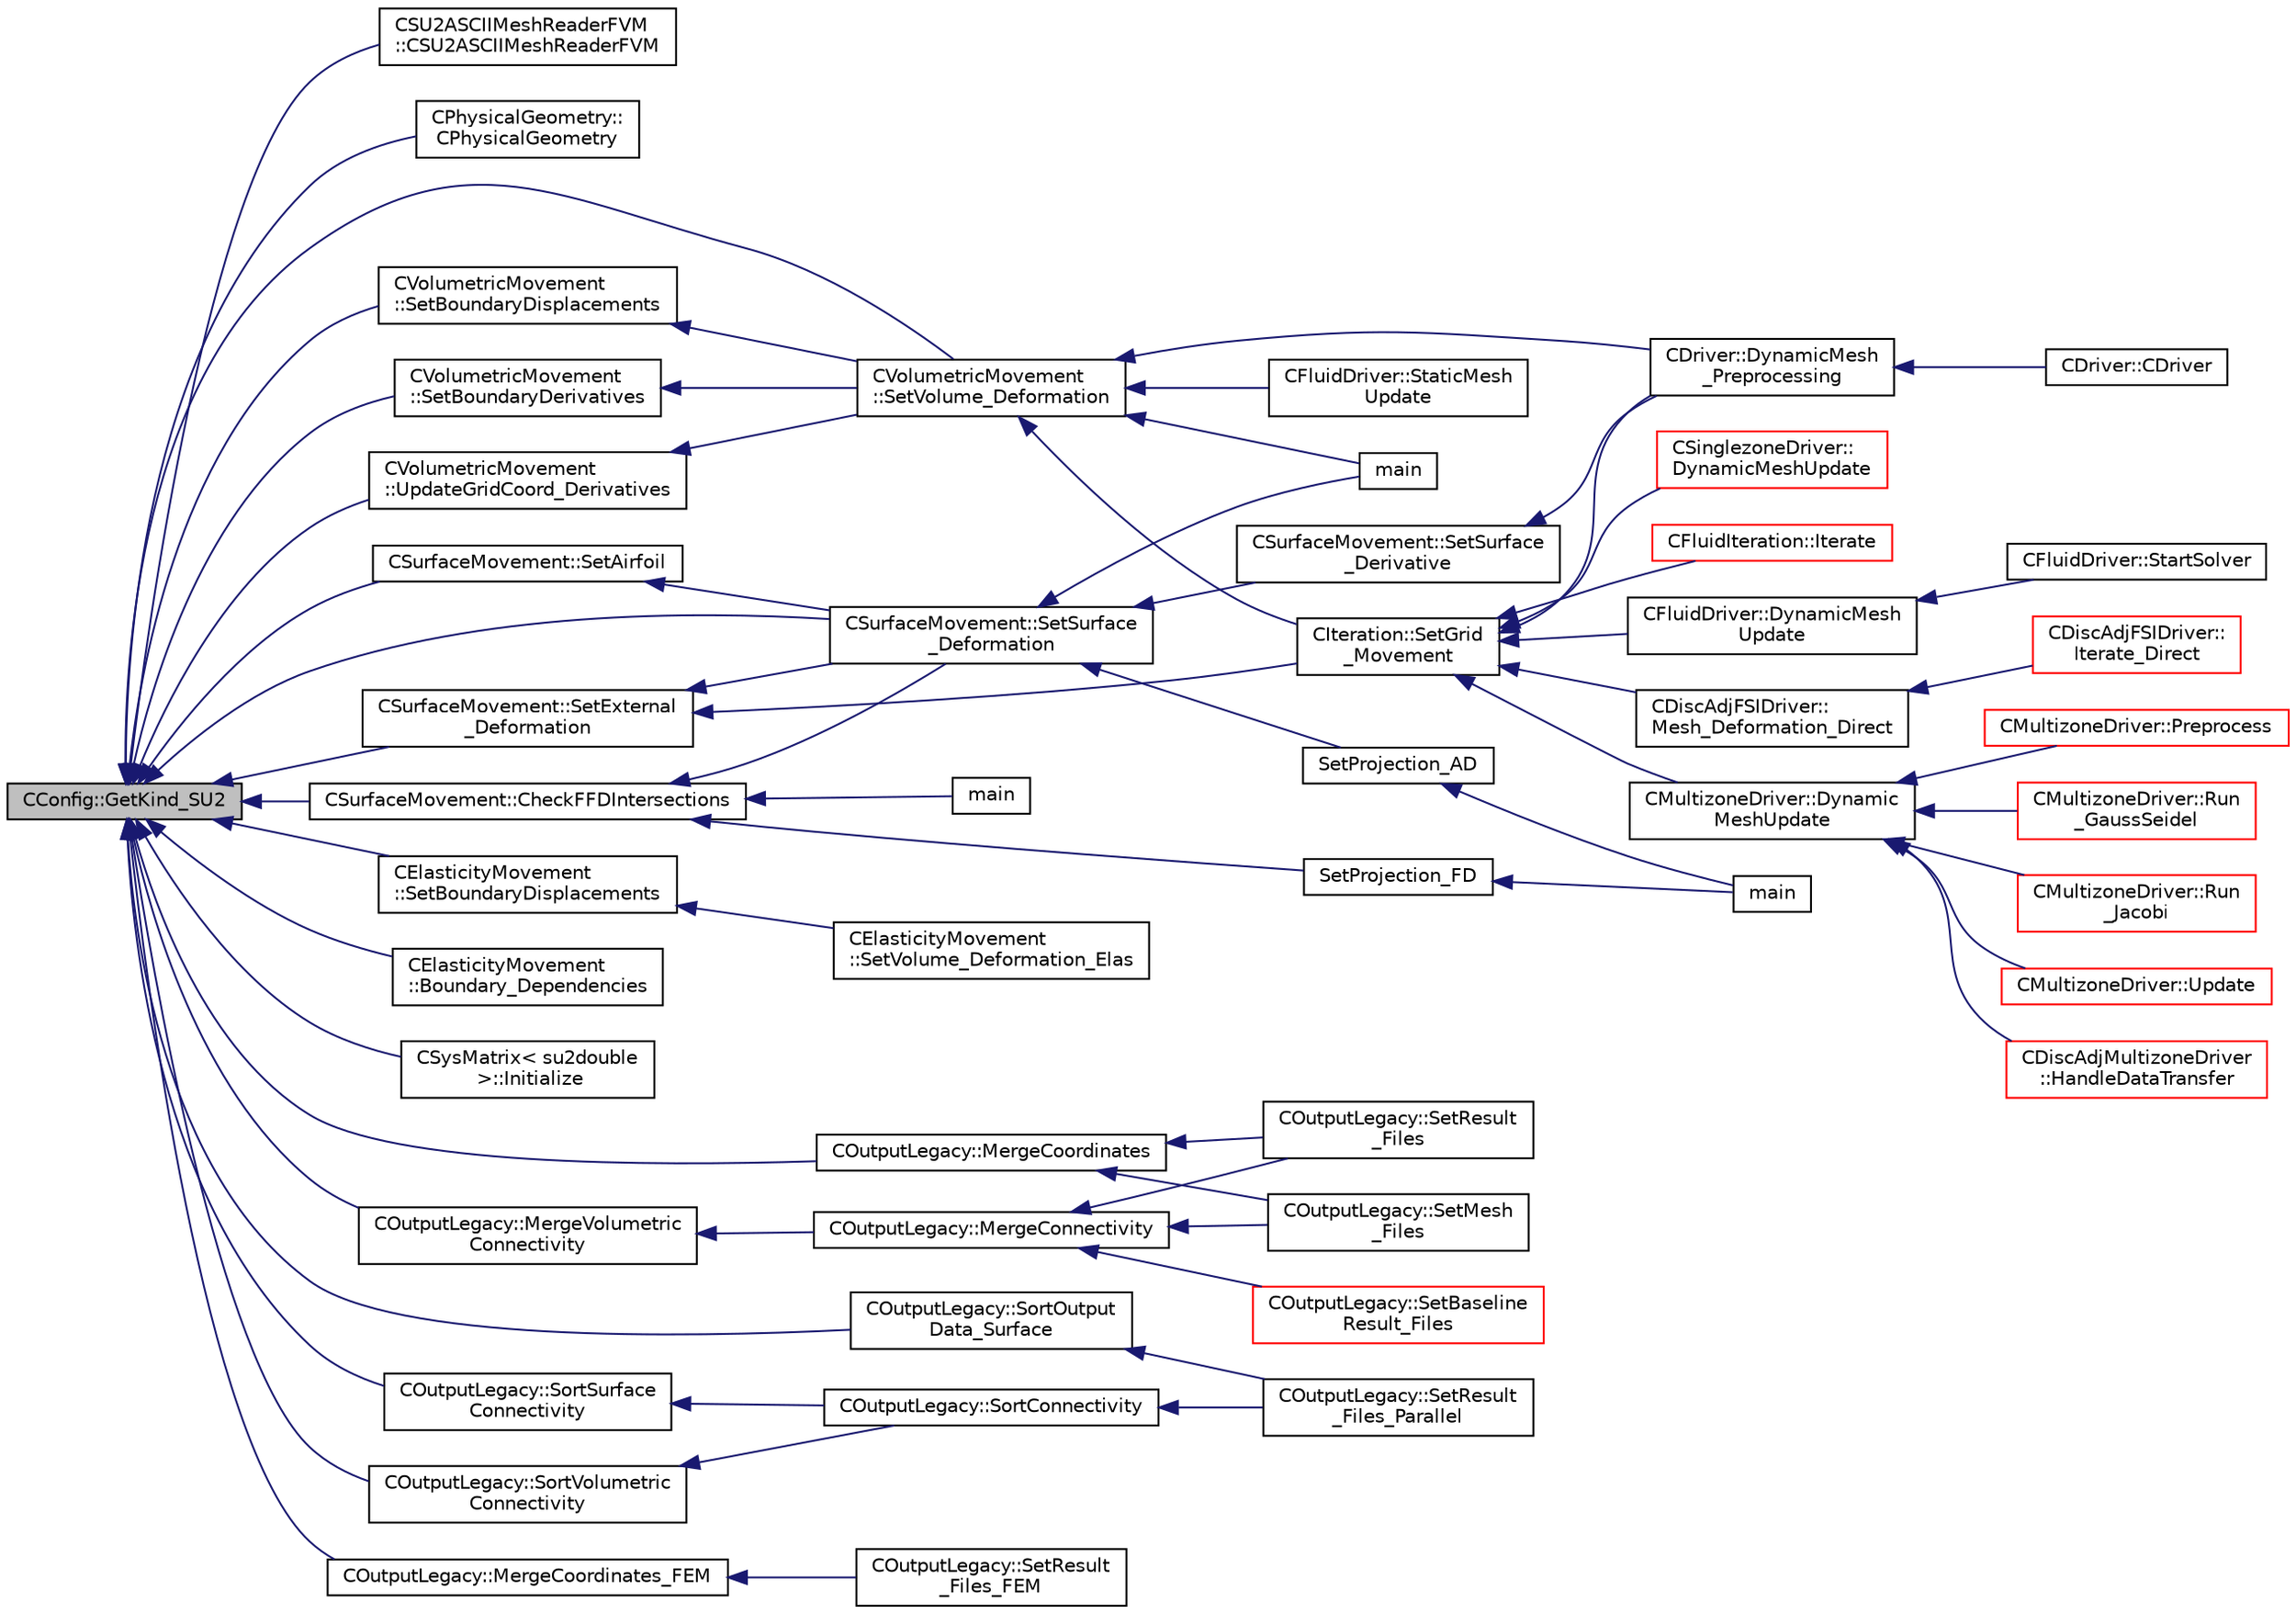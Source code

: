 digraph "CConfig::GetKind_SU2"
{
  edge [fontname="Helvetica",fontsize="10",labelfontname="Helvetica",labelfontsize="10"];
  node [fontname="Helvetica",fontsize="10",shape=record];
  rankdir="LR";
  Node5488 [label="CConfig::GetKind_SU2",height=0.2,width=0.4,color="black", fillcolor="grey75", style="filled", fontcolor="black"];
  Node5488 -> Node5489 [dir="back",color="midnightblue",fontsize="10",style="solid",fontname="Helvetica"];
  Node5489 [label="CSU2ASCIIMeshReaderFVM\l::CSU2ASCIIMeshReaderFVM",height=0.2,width=0.4,color="black", fillcolor="white", style="filled",URL="$class_c_s_u2_a_s_c_i_i_mesh_reader_f_v_m.html#ae13b34294e5cbbd0ea86ecf80a004935",tooltip="Constructor of the CSU2ASCIIMeshReaderFVM class. "];
  Node5488 -> Node5490 [dir="back",color="midnightblue",fontsize="10",style="solid",fontname="Helvetica"];
  Node5490 [label="CPhysicalGeometry::\lCPhysicalGeometry",height=0.2,width=0.4,color="black", fillcolor="white", style="filled",URL="$class_c_physical_geometry.html#a075a737b341a64de5463ddd41096692e",tooltip="Reads the geometry of the grid and adjust the boundary conditions with the configuration file..."];
  Node5488 -> Node5491 [dir="back",color="midnightblue",fontsize="10",style="solid",fontname="Helvetica"];
  Node5491 [label="CVolumetricMovement\l::SetVolume_Deformation",height=0.2,width=0.4,color="black", fillcolor="white", style="filled",URL="$class_c_volumetric_movement.html#a9120967db0448fb16cb3ddf14ce6b533",tooltip="Grid deformation using the spring analogy method. "];
  Node5491 -> Node5492 [dir="back",color="midnightblue",fontsize="10",style="solid",fontname="Helvetica"];
  Node5492 [label="CDriver::DynamicMesh\l_Preprocessing",height=0.2,width=0.4,color="black", fillcolor="white", style="filled",URL="$class_c_driver.html#af585d91d9c08dbddcc2b3e67dd5f5af9",tooltip="GridMovement_Preprocessing. "];
  Node5492 -> Node5493 [dir="back",color="midnightblue",fontsize="10",style="solid",fontname="Helvetica"];
  Node5493 [label="CDriver::CDriver",height=0.2,width=0.4,color="black", fillcolor="white", style="filled",URL="$class_c_driver.html#a3fca4a013a6efa9bbb38fe78a86b5f3d",tooltip="Constructor of the class. "];
  Node5491 -> Node5494 [dir="back",color="midnightblue",fontsize="10",style="solid",fontname="Helvetica"];
  Node5494 [label="CIteration::SetGrid\l_Movement",height=0.2,width=0.4,color="black", fillcolor="white", style="filled",URL="$class_c_iteration.html#a7b36785762f6b0c214569b185b858b6c",tooltip="Updates the positions and grid velocities for dynamic meshes between physical time steps..."];
  Node5494 -> Node5492 [dir="back",color="midnightblue",fontsize="10",style="solid",fontname="Helvetica"];
  Node5494 -> Node5495 [dir="back",color="midnightblue",fontsize="10",style="solid",fontname="Helvetica"];
  Node5495 [label="CFluidDriver::DynamicMesh\lUpdate",height=0.2,width=0.4,color="black", fillcolor="white", style="filled",URL="$class_c_fluid_driver.html#a4eee67049f34a1875a42afa470e9f828",tooltip="Perform a dynamic mesh deformation, included grid velocity computation and the update of the multigri..."];
  Node5495 -> Node5496 [dir="back",color="midnightblue",fontsize="10",style="solid",fontname="Helvetica"];
  Node5496 [label="CFluidDriver::StartSolver",height=0.2,width=0.4,color="black", fillcolor="white", style="filled",URL="$class_c_fluid_driver.html#a1c122d5a4b5f562f69a84aef2b8bd6d5",tooltip="Launch the computation for all zones and all physics. "];
  Node5494 -> Node5497 [dir="back",color="midnightblue",fontsize="10",style="solid",fontname="Helvetica"];
  Node5497 [label="CDiscAdjFSIDriver::\lMesh_Deformation_Direct",height=0.2,width=0.4,color="black", fillcolor="white", style="filled",URL="$class_c_disc_adj_f_s_i_driver.html#ad683500d6b3773af342165b1b18f5c59",tooltip="Run a direct mesh deformation. "];
  Node5497 -> Node5498 [dir="back",color="midnightblue",fontsize="10",style="solid",fontname="Helvetica"];
  Node5498 [label="CDiscAdjFSIDriver::\lIterate_Direct",height=0.2,width=0.4,color="red", fillcolor="white", style="filled",URL="$class_c_disc_adj_f_s_i_driver.html#acd9e7f14d860522e48ba2b6db34efd49",tooltip="Iterate the direct solver for recording. "];
  Node5494 -> Node5502 [dir="back",color="midnightblue",fontsize="10",style="solid",fontname="Helvetica"];
  Node5502 [label="CMultizoneDriver::Dynamic\lMeshUpdate",height=0.2,width=0.4,color="black", fillcolor="white", style="filled",URL="$class_c_multizone_driver.html#ad28a95a48e9750237a5e2b1bf2c4aac9",tooltip="Perform a dynamic mesh deformation, included grid velocity computation and the update of the multigri..."];
  Node5502 -> Node5503 [dir="back",color="midnightblue",fontsize="10",style="solid",fontname="Helvetica"];
  Node5503 [label="CDiscAdjMultizoneDriver\l::HandleDataTransfer",height=0.2,width=0.4,color="red", fillcolor="white", style="filled",URL="$class_c_disc_adj_multizone_driver.html#ab33de05a7a1f77dcf60014a4a35dd4f1",tooltip="Transfer data between zones and update grids when required. "];
  Node5502 -> Node5508 [dir="back",color="midnightblue",fontsize="10",style="solid",fontname="Helvetica"];
  Node5508 [label="CMultizoneDriver::Preprocess",height=0.2,width=0.4,color="red", fillcolor="white", style="filled",URL="$class_c_multizone_driver.html#a29c97f0dff69501feb7d5f8fe2670088",tooltip="Preprocess the multizone iteration. "];
  Node5502 -> Node5510 [dir="back",color="midnightblue",fontsize="10",style="solid",fontname="Helvetica"];
  Node5510 [label="CMultizoneDriver::Run\l_GaussSeidel",height=0.2,width=0.4,color="red", fillcolor="white", style="filled",URL="$class_c_multizone_driver.html#a8036223cdbe0c0d4552f17f6bad9189b",tooltip="Run a Block Gauss-Seidel iteration in all physical zones. "];
  Node5502 -> Node5511 [dir="back",color="midnightblue",fontsize="10",style="solid",fontname="Helvetica"];
  Node5511 [label="CMultizoneDriver::Run\l_Jacobi",height=0.2,width=0.4,color="red", fillcolor="white", style="filled",URL="$class_c_multizone_driver.html#a1bf2824daac5a10e8fb7387676eee338",tooltip="Run a Block-Jacobi iteration in all physical zones. "];
  Node5502 -> Node5512 [dir="back",color="midnightblue",fontsize="10",style="solid",fontname="Helvetica"];
  Node5512 [label="CMultizoneDriver::Update",height=0.2,width=0.4,color="red", fillcolor="white", style="filled",URL="$class_c_multizone_driver.html#ac5d960382730c14b035965906cf02cb6",tooltip="Update the dual-time solution within multiple zones. "];
  Node5494 -> Node5513 [dir="back",color="midnightblue",fontsize="10",style="solid",fontname="Helvetica"];
  Node5513 [label="CSinglezoneDriver::\lDynamicMeshUpdate",height=0.2,width=0.4,color="red", fillcolor="white", style="filled",URL="$class_c_singlezone_driver.html#a8cf4c7786b495d459818b656a7f6a357",tooltip="Perform a dynamic mesh deformation, included grid velocity computation and the update of the multigri..."];
  Node5494 -> Node5516 [dir="back",color="midnightblue",fontsize="10",style="solid",fontname="Helvetica"];
  Node5516 [label="CFluidIteration::Iterate",height=0.2,width=0.4,color="red", fillcolor="white", style="filled",URL="$class_c_fluid_iteration.html#ab1379b4cba3d8c893395123fb6030986",tooltip="Perform a single iteration of the fluid system. "];
  Node5491 -> Node5518 [dir="back",color="midnightblue",fontsize="10",style="solid",fontname="Helvetica"];
  Node5518 [label="CFluidDriver::StaticMesh\lUpdate",height=0.2,width=0.4,color="black", fillcolor="white", style="filled",URL="$class_c_fluid_driver.html#a6771333285f189b2f979478dee64d897",tooltip="Perform a static mesh deformation, without considering grid velocity (multiple zone). "];
  Node5491 -> Node5519 [dir="back",color="midnightblue",fontsize="10",style="solid",fontname="Helvetica"];
  Node5519 [label="main",height=0.2,width=0.4,color="black", fillcolor="white", style="filled",URL="$_s_u2___d_e_f_8cpp.html#a0ddf1224851353fc92bfbff6f499fa97"];
  Node5488 -> Node5520 [dir="back",color="midnightblue",fontsize="10",style="solid",fontname="Helvetica"];
  Node5520 [label="CVolumetricMovement\l::SetBoundaryDisplacements",height=0.2,width=0.4,color="black", fillcolor="white", style="filled",URL="$class_c_volumetric_movement.html#a3555067b3e76a3d6fed5d78a21a776ea",tooltip="Check the boundary vertex that are going to be moved. "];
  Node5520 -> Node5491 [dir="back",color="midnightblue",fontsize="10",style="solid",fontname="Helvetica"];
  Node5488 -> Node5521 [dir="back",color="midnightblue",fontsize="10",style="solid",fontname="Helvetica"];
  Node5521 [label="CVolumetricMovement\l::SetBoundaryDerivatives",height=0.2,width=0.4,color="black", fillcolor="white", style="filled",URL="$class_c_volumetric_movement.html#af980705cb8f02b39ded42f8fa5bd1c2a",tooltip="Set the derivatives of the boundary nodes. "];
  Node5521 -> Node5491 [dir="back",color="midnightblue",fontsize="10",style="solid",fontname="Helvetica"];
  Node5488 -> Node5522 [dir="back",color="midnightblue",fontsize="10",style="solid",fontname="Helvetica"];
  Node5522 [label="CVolumetricMovement\l::UpdateGridCoord_Derivatives",height=0.2,width=0.4,color="black", fillcolor="white", style="filled",URL="$class_c_volumetric_movement.html#a845d08f2349381a6c7b849011e638304",tooltip="Update the derivatives of the coordinates after the grid movement. "];
  Node5522 -> Node5491 [dir="back",color="midnightblue",fontsize="10",style="solid",fontname="Helvetica"];
  Node5488 -> Node5523 [dir="back",color="midnightblue",fontsize="10",style="solid",fontname="Helvetica"];
  Node5523 [label="CSurfaceMovement::SetSurface\l_Deformation",height=0.2,width=0.4,color="black", fillcolor="white", style="filled",URL="$class_c_surface_movement.html#a23bec9fbe1bcd7f6117100de93381ac3",tooltip="Set the surface/boundary deformation. "];
  Node5523 -> Node5524 [dir="back",color="midnightblue",fontsize="10",style="solid",fontname="Helvetica"];
  Node5524 [label="CSurfaceMovement::SetSurface\l_Derivative",height=0.2,width=0.4,color="black", fillcolor="white", style="filled",URL="$class_c_surface_movement.html#af6aac73d04565bf6e9b81305b66e97e7",tooltip="Set derivatives of the surface/boundary deformation. "];
  Node5524 -> Node5492 [dir="back",color="midnightblue",fontsize="10",style="solid",fontname="Helvetica"];
  Node5523 -> Node5519 [dir="back",color="midnightblue",fontsize="10",style="solid",fontname="Helvetica"];
  Node5523 -> Node5525 [dir="back",color="midnightblue",fontsize="10",style="solid",fontname="Helvetica"];
  Node5525 [label="SetProjection_AD",height=0.2,width=0.4,color="black", fillcolor="white", style="filled",URL="$_s_u2___d_o_t_8cpp.html#a3fceed882e8eb3d6796c8e8396af7d87",tooltip="Projection of the surface sensitivity using algorithmic differentiation (AD). "];
  Node5525 -> Node5526 [dir="back",color="midnightblue",fontsize="10",style="solid",fontname="Helvetica"];
  Node5526 [label="main",height=0.2,width=0.4,color="black", fillcolor="white", style="filled",URL="$_s_u2___d_o_t_8cpp.html#a0ddf1224851353fc92bfbff6f499fa97"];
  Node5488 -> Node5527 [dir="back",color="midnightblue",fontsize="10",style="solid",fontname="Helvetica"];
  Node5527 [label="CSurfaceMovement::CheckFFDIntersections",height=0.2,width=0.4,color="black", fillcolor="white", style="filled",URL="$class_c_surface_movement.html#a55d4d6d2c26f414b4c21e915062684f4",tooltip="Check the intersections of the FFD with the surface. "];
  Node5527 -> Node5523 [dir="back",color="midnightblue",fontsize="10",style="solid",fontname="Helvetica"];
  Node5527 -> Node5528 [dir="back",color="midnightblue",fontsize="10",style="solid",fontname="Helvetica"];
  Node5528 [label="SetProjection_FD",height=0.2,width=0.4,color="black", fillcolor="white", style="filled",URL="$_s_u2___d_o_t_8cpp.html#a5c5163a755085e03f1dfa23aeb7e21f2",tooltip="Projection of the surface sensitivity using finite differences (FD). "];
  Node5528 -> Node5526 [dir="back",color="midnightblue",fontsize="10",style="solid",fontname="Helvetica"];
  Node5527 -> Node5529 [dir="back",color="midnightblue",fontsize="10",style="solid",fontname="Helvetica"];
  Node5529 [label="main",height=0.2,width=0.4,color="black", fillcolor="white", style="filled",URL="$_s_u2___g_e_o_8cpp.html#a0ddf1224851353fc92bfbff6f499fa97"];
  Node5488 -> Node5530 [dir="back",color="midnightblue",fontsize="10",style="solid",fontname="Helvetica"];
  Node5530 [label="CSurfaceMovement::SetExternal\l_Deformation",height=0.2,width=0.4,color="black", fillcolor="white", style="filled",URL="$class_c_surface_movement.html#a575ff545fe6de6e84fb8fed8e1615edb",tooltip="Set any surface deformationsbased on an input file. "];
  Node5530 -> Node5523 [dir="back",color="midnightblue",fontsize="10",style="solid",fontname="Helvetica"];
  Node5530 -> Node5494 [dir="back",color="midnightblue",fontsize="10",style="solid",fontname="Helvetica"];
  Node5488 -> Node5531 [dir="back",color="midnightblue",fontsize="10",style="solid",fontname="Helvetica"];
  Node5531 [label="CSurfaceMovement::SetAirfoil",height=0.2,width=0.4,color="black", fillcolor="white", style="filled",URL="$class_c_surface_movement.html#ab3e74df0fa9be4637a38b7391b6a0278",tooltip="Set a obstacle in a channel. "];
  Node5531 -> Node5523 [dir="back",color="midnightblue",fontsize="10",style="solid",fontname="Helvetica"];
  Node5488 -> Node5532 [dir="back",color="midnightblue",fontsize="10",style="solid",fontname="Helvetica"];
  Node5532 [label="CElasticityMovement\l::SetBoundaryDisplacements",height=0.2,width=0.4,color="black", fillcolor="white", style="filled",URL="$class_c_elasticity_movement.html#a3029292283da23e9af447e4dfc8c8717",tooltip="Check the boundary vertex that are going to be moved. "];
  Node5532 -> Node5533 [dir="back",color="midnightblue",fontsize="10",style="solid",fontname="Helvetica"];
  Node5533 [label="CElasticityMovement\l::SetVolume_Deformation_Elas",height=0.2,width=0.4,color="black", fillcolor="white", style="filled",URL="$class_c_elasticity_movement.html#a214b75ab52f6238cf321ec5834289b8e",tooltip="Grid deformation using the linear elasticity equations. "];
  Node5488 -> Node5534 [dir="back",color="midnightblue",fontsize="10",style="solid",fontname="Helvetica"];
  Node5534 [label="CElasticityMovement\l::Boundary_Dependencies",height=0.2,width=0.4,color="black", fillcolor="white", style="filled",URL="$class_c_elasticity_movement.html#a5e3d4d9850a2765b90d82a08610a8b2b",tooltip="Set the boundary displacements in the mesh side of the problem. "];
  Node5488 -> Node5535 [dir="back",color="midnightblue",fontsize="10",style="solid",fontname="Helvetica"];
  Node5535 [label="CSysMatrix\< su2double\l \>::Initialize",height=0.2,width=0.4,color="black", fillcolor="white", style="filled",URL="$class_c_sys_matrix.html#a26223555fd7147cfd6309a8030d40209",tooltip="Initializes sparse matrix system. "];
  Node5488 -> Node5536 [dir="back",color="midnightblue",fontsize="10",style="solid",fontname="Helvetica"];
  Node5536 [label="COutputLegacy::MergeCoordinates",height=0.2,width=0.4,color="black", fillcolor="white", style="filled",URL="$class_c_output_legacy.html#a3f1c067d23f6aae689001d2417753c89",tooltip="Merge the node coordinates from all processors. "];
  Node5536 -> Node5537 [dir="back",color="midnightblue",fontsize="10",style="solid",fontname="Helvetica"];
  Node5537 [label="COutputLegacy::SetResult\l_Files",height=0.2,width=0.4,color="black", fillcolor="white", style="filled",URL="$class_c_output_legacy.html#aa817439538e8cf82f82acbfa0bf7e735",tooltip="Writes and organizes the all the output files, except the history one, for serial computations..."];
  Node5536 -> Node5538 [dir="back",color="midnightblue",fontsize="10",style="solid",fontname="Helvetica"];
  Node5538 [label="COutputLegacy::SetMesh\l_Files",height=0.2,width=0.4,color="black", fillcolor="white", style="filled",URL="$class_c_output_legacy.html#a9301e0b2ff5e38a8337127ce74c49ac8",tooltip="Writes and organizes the all the output files, except the history one, for serial computations..."];
  Node5488 -> Node5539 [dir="back",color="midnightblue",fontsize="10",style="solid",fontname="Helvetica"];
  Node5539 [label="COutputLegacy::MergeVolumetric\lConnectivity",height=0.2,width=0.4,color="black", fillcolor="white", style="filled",URL="$class_c_output_legacy.html#a39d17bdf99d1d93c84834a4f04527c84",tooltip="Merge the connectivity for a single element type from all processors. "];
  Node5539 -> Node5540 [dir="back",color="midnightblue",fontsize="10",style="solid",fontname="Helvetica"];
  Node5540 [label="COutputLegacy::MergeConnectivity",height=0.2,width=0.4,color="black", fillcolor="white", style="filled",URL="$class_c_output_legacy.html#a1fca7d82115b30a586f40c1d8bdc94d3",tooltip="Merge the geometry into a data structure used for output file writing. "];
  Node5540 -> Node5537 [dir="back",color="midnightblue",fontsize="10",style="solid",fontname="Helvetica"];
  Node5540 -> Node5541 [dir="back",color="midnightblue",fontsize="10",style="solid",fontname="Helvetica"];
  Node5541 [label="COutputLegacy::SetBaseline\lResult_Files",height=0.2,width=0.4,color="red", fillcolor="white", style="filled",URL="$class_c_output_legacy.html#aa494f988736bb5a657fcaf9b8e0c2e85",tooltip="Writes and organizes the all the output files, except the history one, for serial computations..."];
  Node5540 -> Node5538 [dir="back",color="midnightblue",fontsize="10",style="solid",fontname="Helvetica"];
  Node5488 -> Node5543 [dir="back",color="midnightblue",fontsize="10",style="solid",fontname="Helvetica"];
  Node5543 [label="COutputLegacy::SortVolumetric\lConnectivity",height=0.2,width=0.4,color="black", fillcolor="white", style="filled",URL="$class_c_output_legacy.html#a6cdafc6802c64729cbf7c8ac73cfff12",tooltip="Sort the connectivity for a single volume element type into a linear partitioning across all processo..."];
  Node5543 -> Node5544 [dir="back",color="midnightblue",fontsize="10",style="solid",fontname="Helvetica"];
  Node5544 [label="COutputLegacy::SortConnectivity",height=0.2,width=0.4,color="black", fillcolor="white", style="filled",URL="$class_c_output_legacy.html#af4fb758e9fa66d19847d369f45fa888c",tooltip="Sort the connectivities (volume and surface) into data structures used for output file writing..."];
  Node5544 -> Node5545 [dir="back",color="midnightblue",fontsize="10",style="solid",fontname="Helvetica"];
  Node5545 [label="COutputLegacy::SetResult\l_Files_Parallel",height=0.2,width=0.4,color="black", fillcolor="white", style="filled",URL="$class_c_output_legacy.html#a9e7832982d8237df4df455b027fd203b",tooltip="Writes and organizes the all the output files, except the history one, for parallel computations..."];
  Node5488 -> Node5546 [dir="back",color="midnightblue",fontsize="10",style="solid",fontname="Helvetica"];
  Node5546 [label="COutputLegacy::SortSurface\lConnectivity",height=0.2,width=0.4,color="black", fillcolor="white", style="filled",URL="$class_c_output_legacy.html#aec9ba1efa4f3a3eb8be0be04f5ca5a60",tooltip="Sort the connectivity for a single surface element type into a linear partitioning across all process..."];
  Node5546 -> Node5544 [dir="back",color="midnightblue",fontsize="10",style="solid",fontname="Helvetica"];
  Node5488 -> Node5547 [dir="back",color="midnightblue",fontsize="10",style="solid",fontname="Helvetica"];
  Node5547 [label="COutputLegacy::SortOutput\lData_Surface",height=0.2,width=0.4,color="black", fillcolor="white", style="filled",URL="$class_c_output_legacy.html#a5c23eeb86aa98254ef9e083a967dd9d3",tooltip="Sort the surface output data for each grid node into a linear partitioning across all processors..."];
  Node5547 -> Node5545 [dir="back",color="midnightblue",fontsize="10",style="solid",fontname="Helvetica"];
  Node5488 -> Node5548 [dir="back",color="midnightblue",fontsize="10",style="solid",fontname="Helvetica"];
  Node5548 [label="COutputLegacy::MergeCoordinates_FEM",height=0.2,width=0.4,color="black", fillcolor="white", style="filled",URL="$class_c_output_legacy.html#acb116503fee156920c72506ffdf5cd5c",tooltip="Merge the node coordinates from all processors for the FEM solver. "];
  Node5548 -> Node5549 [dir="back",color="midnightblue",fontsize="10",style="solid",fontname="Helvetica"];
  Node5549 [label="COutputLegacy::SetResult\l_Files_FEM",height=0.2,width=0.4,color="black", fillcolor="white", style="filled",URL="$class_c_output_legacy.html#a25b90eb5e2bd0f05f92a89f0768f2181",tooltip="Writes and organizes the all the output files, except the history one, for serial computations with t..."];
}
